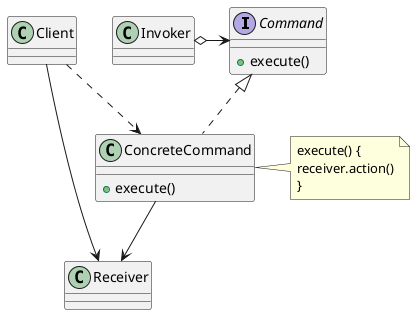 @startuml
'https://plantuml.com/class-diagram

interface Command {
+ execute()
}

class ConcreteCommand implements Command {
+ execute()
}
note right of ConcreteCommand
execute() {
receiver.action()
}
end note

class Receiver
class Client
class Invoker

Client -> Receiver
Client ..> ConcreteCommand
ConcreteCommand --> Receiver
Invoker o-> Command

@enduml